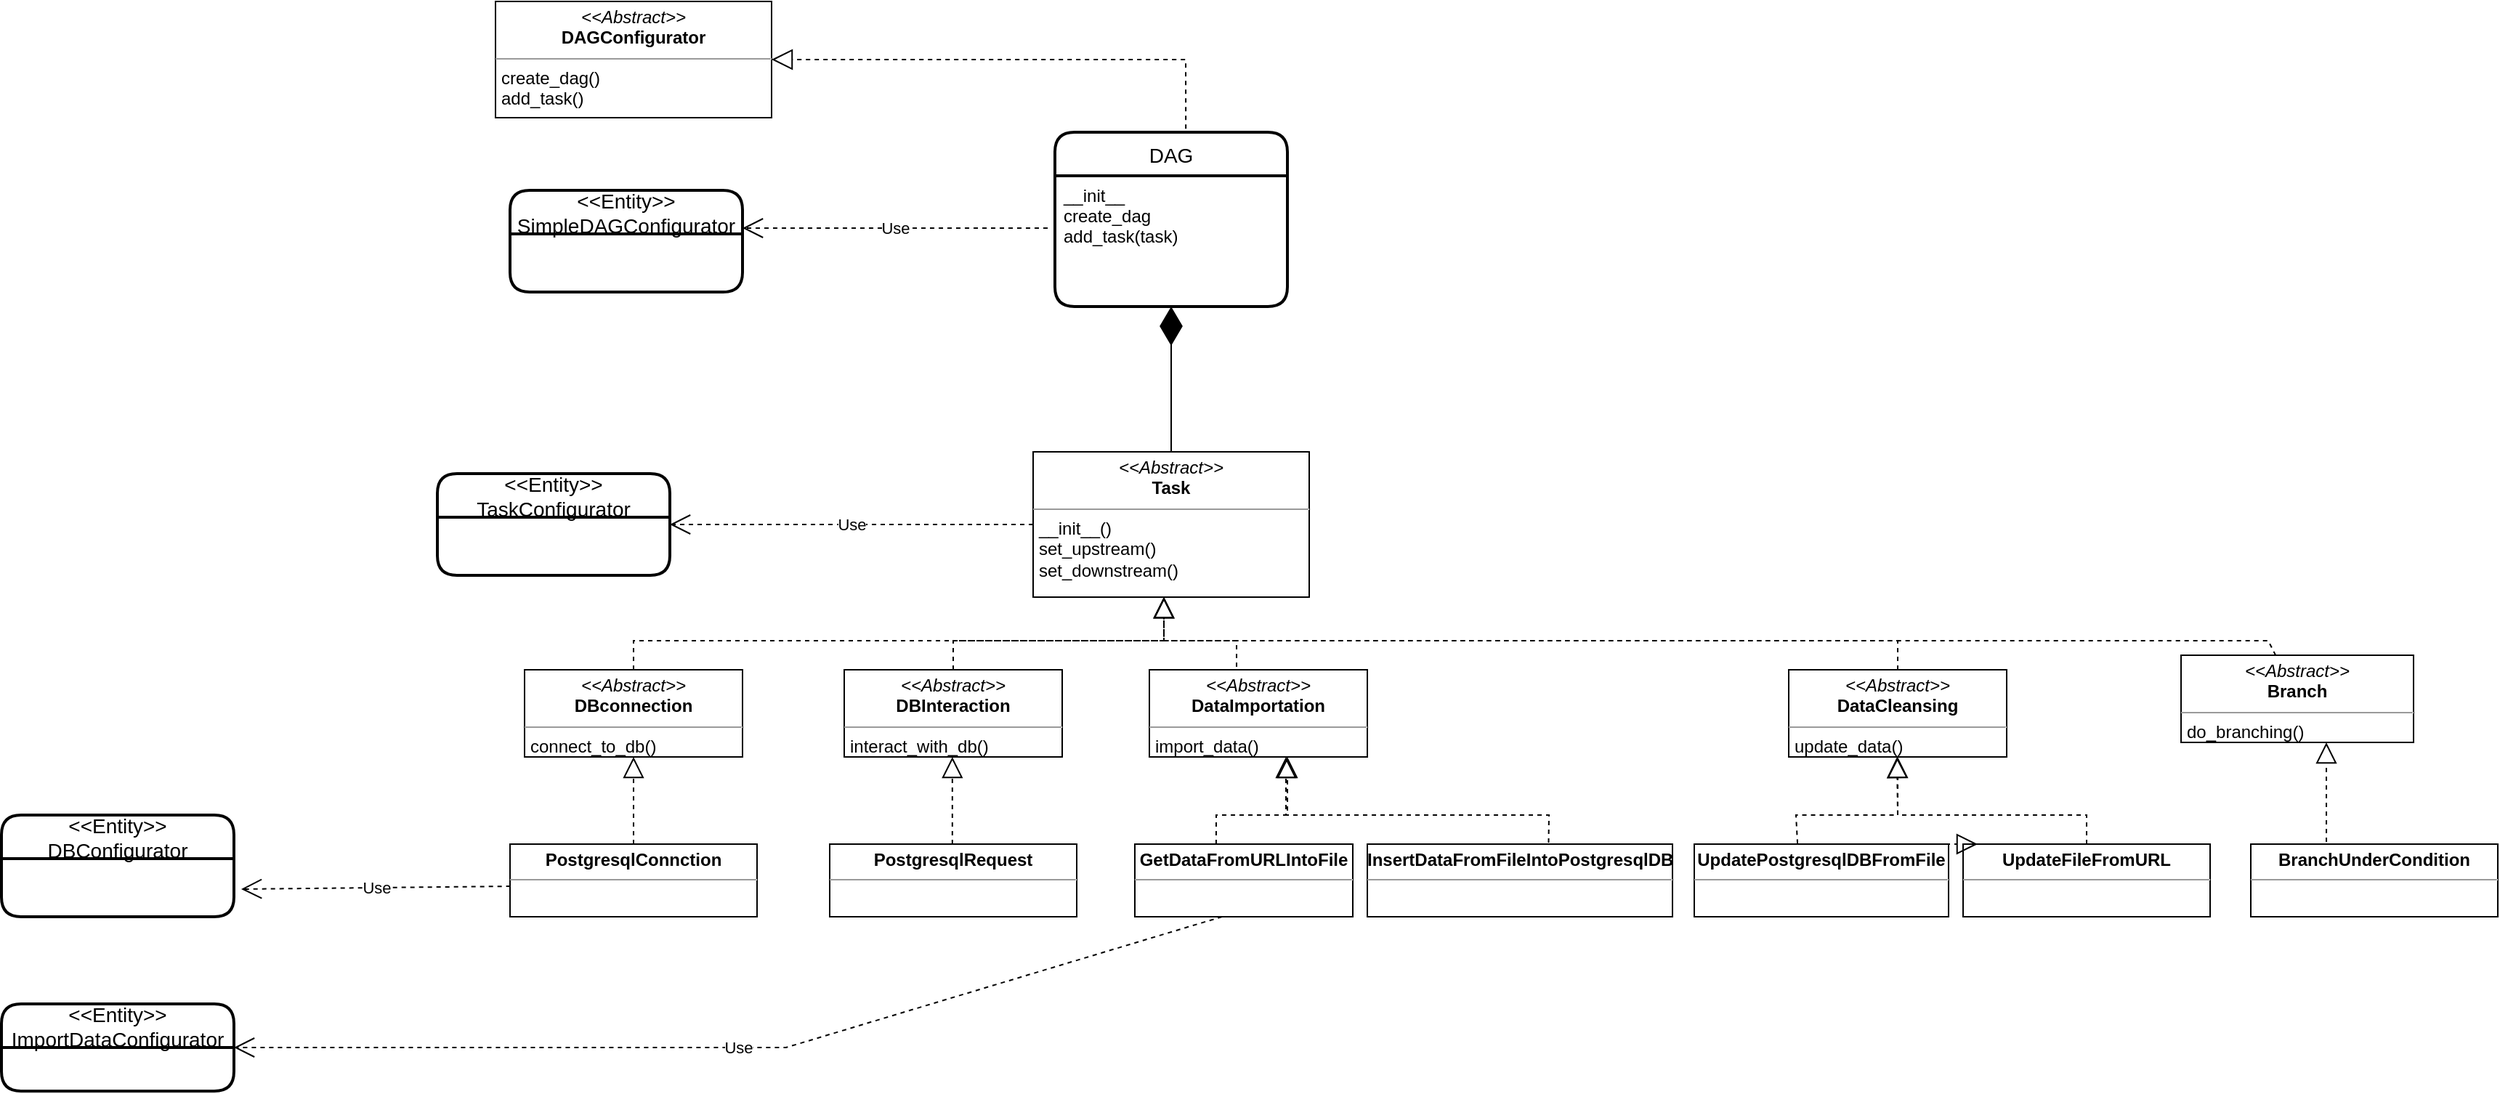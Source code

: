 <mxfile version="20.8.23" type="github">
  <diagram name="Page-1" id="KdZHtrWoCW37XqJNuPZM">
    <mxGraphModel dx="4116" dy="4140" grid="1" gridSize="10" guides="1" tooltips="1" connect="1" arrows="1" fold="1" page="1" pageScale="1" pageWidth="2336" pageHeight="1654" math="0" shadow="0">
      <root>
        <mxCell id="0" />
        <mxCell id="1" parent="0" />
        <mxCell id="PkI1gQ4OXZkmpvxFJ7Tn-19" value="DAG" style="swimlane;childLayout=stackLayout;horizontal=1;startSize=30;horizontalStack=0;rounded=1;fontSize=14;fontStyle=0;strokeWidth=2;resizeParent=0;resizeLast=1;shadow=0;dashed=0;align=center;" parent="1" vertex="1">
          <mxGeometry x="175" y="-2000" width="160" height="120" as="geometry" />
        </mxCell>
        <mxCell id="PkI1gQ4OXZkmpvxFJ7Tn-20" value="__init__&#xa;create_dag&#xa;add_task(task)" style="align=left;strokeColor=none;fillColor=none;spacingLeft=4;fontSize=12;verticalAlign=top;resizable=0;rotatable=0;part=1;" parent="PkI1gQ4OXZkmpvxFJ7Tn-19" vertex="1">
          <mxGeometry y="30" width="160" height="90" as="geometry" />
        </mxCell>
        <mxCell id="PkI1gQ4OXZkmpvxFJ7Tn-45" value="&lt;p style=&quot;margin:0px;margin-top:4px;text-align:center;&quot;&gt;&lt;i&gt;&amp;lt;&amp;lt;&lt;/i&gt;&lt;i style=&quot;border-color: var(--border-color);&quot;&gt;Abstract&lt;/i&gt;&lt;i&gt;&amp;gt;&amp;gt;&lt;/i&gt;&lt;br&gt;&lt;b&gt;Task&lt;/b&gt;&lt;/p&gt;&lt;hr size=&quot;1&quot;&gt;&lt;p style=&quot;margin:0px;margin-left:4px;&quot;&gt;__init__(&lt;span style=&quot;background-color: initial;&quot;&gt;)&lt;/span&gt;&lt;/p&gt;&lt;p style=&quot;margin:0px;margin-left:4px;&quot;&gt;set_upstream()&lt;br style=&quot;border-color: var(--border-color); padding: 0px; margin: 0px;&quot;&gt;set_downstream()&lt;br&gt;&lt;/p&gt;" style="verticalAlign=top;align=left;overflow=fill;fontSize=12;fontFamily=Helvetica;html=1;" parent="1" vertex="1">
          <mxGeometry x="160" y="-1780" width="190" height="100" as="geometry" />
        </mxCell>
        <mxCell id="PkI1gQ4OXZkmpvxFJ7Tn-46" value="&lt;p style=&quot;margin:0px;margin-top:4px;text-align:center;&quot;&gt;&lt;i&gt;&amp;lt;&amp;lt;&lt;/i&gt;&lt;i style=&quot;border-color: var(--border-color);&quot;&gt;Abstract&lt;/i&gt;&lt;i&gt;&amp;gt;&amp;gt;&lt;/i&gt;&lt;br&gt;&lt;b&gt;DBconnection&lt;/b&gt;&lt;/p&gt;&lt;hr size=&quot;1&quot;&gt;&lt;p style=&quot;margin:0px;margin-left:4px;&quot;&gt;connect_to_db()&lt;/p&gt;" style="verticalAlign=top;align=left;overflow=fill;fontSize=12;fontFamily=Helvetica;html=1;" parent="1" vertex="1">
          <mxGeometry x="-190" y="-1630" width="150" height="60" as="geometry" />
        </mxCell>
        <mxCell id="PkI1gQ4OXZkmpvxFJ7Tn-47" value="&lt;p style=&quot;margin:0px;margin-top:4px;text-align:center;&quot;&gt;&lt;i&gt;&amp;lt;&amp;lt;&lt;/i&gt;&lt;i style=&quot;border-color: var(--border-color);&quot;&gt;Abstract&lt;/i&gt;&lt;i&gt;&amp;gt;&amp;gt;&lt;/i&gt;&lt;br&gt;&lt;b&gt;DataImportation&lt;/b&gt;&lt;/p&gt;&lt;hr size=&quot;1&quot;&gt;&lt;p style=&quot;margin:0px;margin-left:4px;&quot;&gt;&lt;/p&gt;&lt;p style=&quot;margin:0px;margin-left:4px;&quot;&gt;import_data()&lt;/p&gt;" style="verticalAlign=top;align=left;overflow=fill;fontSize=12;fontFamily=Helvetica;html=1;" parent="1" vertex="1">
          <mxGeometry x="240" y="-1630" width="150" height="60" as="geometry" />
        </mxCell>
        <mxCell id="PkI1gQ4OXZkmpvxFJ7Tn-48" value="&lt;p style=&quot;margin:0px;margin-top:4px;text-align:center;&quot;&gt;&lt;i&gt;&amp;lt;&amp;lt;&lt;/i&gt;&lt;i style=&quot;border-color: var(--border-color);&quot;&gt;Abstract&lt;/i&gt;&lt;i&gt;&amp;gt;&amp;gt;&lt;/i&gt;&lt;br&gt;&lt;b&gt;DataCleansing&lt;/b&gt;&lt;/p&gt;&lt;hr size=&quot;1&quot;&gt;&lt;p style=&quot;margin:0px;margin-left:4px;&quot;&gt;&lt;/p&gt;&lt;p style=&quot;margin:0px;margin-left:4px;&quot;&gt;update_data()&lt;/p&gt;" style="verticalAlign=top;align=left;overflow=fill;fontSize=12;fontFamily=Helvetica;html=1;" parent="1" vertex="1">
          <mxGeometry x="680" y="-1630" width="150" height="60" as="geometry" />
        </mxCell>
        <mxCell id="PkI1gQ4OXZkmpvxFJ7Tn-49" value="" style="endArrow=block;dashed=1;endFill=0;endSize=12;html=1;rounded=0;exitX=0.4;exitY=-0.033;exitDx=0;exitDy=0;exitPerimeter=0;" parent="1" source="PkI1gQ4OXZkmpvxFJ7Tn-47" edge="1">
          <mxGeometry width="160" relative="1" as="geometry">
            <mxPoint x="90" y="-1680" as="sourcePoint" />
            <mxPoint x="250" y="-1680" as="targetPoint" />
            <Array as="points">
              <mxPoint x="300" y="-1650" />
              <mxPoint x="250" y="-1650" />
            </Array>
          </mxGeometry>
        </mxCell>
        <mxCell id="PkI1gQ4OXZkmpvxFJ7Tn-50" value="" style="endArrow=block;dashed=1;endFill=0;endSize=12;html=1;rounded=0;exitX=0.5;exitY=0;exitDx=0;exitDy=0;" parent="1" source="PkI1gQ4OXZkmpvxFJ7Tn-46" edge="1">
          <mxGeometry width="160" relative="1" as="geometry">
            <mxPoint x="90" y="-1680" as="sourcePoint" />
            <mxPoint x="250" y="-1680" as="targetPoint" />
            <Array as="points">
              <mxPoint x="-115" y="-1650" />
              <mxPoint x="105" y="-1650" />
              <mxPoint x="170" y="-1650" />
              <mxPoint x="250" y="-1650" />
            </Array>
          </mxGeometry>
        </mxCell>
        <mxCell id="PkI1gQ4OXZkmpvxFJ7Tn-51" value="" style="endArrow=block;dashed=1;endFill=0;endSize=12;html=1;rounded=0;exitX=0.5;exitY=0;exitDx=0;exitDy=0;" parent="1" source="PkI1gQ4OXZkmpvxFJ7Tn-48" edge="1">
          <mxGeometry width="160" relative="1" as="geometry">
            <mxPoint x="90" y="-1680" as="sourcePoint" />
            <mxPoint x="250" y="-1680" as="targetPoint" />
            <Array as="points">
              <mxPoint x="755" y="-1650" />
              <mxPoint x="565" y="-1650" />
              <mxPoint x="435" y="-1650" />
              <mxPoint x="250" y="-1650" />
            </Array>
          </mxGeometry>
        </mxCell>
        <mxCell id="PkI1gQ4OXZkmpvxFJ7Tn-53" value="&lt;p style=&quot;margin:0px;margin-top:4px;text-align:center;&quot;&gt;&lt;b&gt;PostgresqlConnction&lt;/b&gt;&lt;/p&gt;&lt;hr size=&quot;1&quot;&gt;&lt;p style=&quot;margin:0px;margin-left:4px;&quot;&gt;&lt;/p&gt;&lt;p style=&quot;margin:0px;margin-left:4px;&quot;&gt;&lt;br&gt;&lt;/p&gt;" style="verticalAlign=top;align=left;overflow=fill;fontSize=12;fontFamily=Helvetica;html=1;" parent="1" vertex="1">
          <mxGeometry x="-200" y="-1510" width="170" height="50" as="geometry" />
        </mxCell>
        <mxCell id="PkI1gQ4OXZkmpvxFJ7Tn-54" value="" style="endArrow=block;dashed=1;endFill=0;endSize=12;html=1;rounded=0;entryX=0.5;entryY=1;entryDx=0;entryDy=0;exitX=0.5;exitY=0;exitDx=0;exitDy=0;" parent="1" source="PkI1gQ4OXZkmpvxFJ7Tn-53" target="PkI1gQ4OXZkmpvxFJ7Tn-46" edge="1">
          <mxGeometry width="160" relative="1" as="geometry">
            <mxPoint x="110" y="-1520" as="sourcePoint" />
            <mxPoint x="110" y="-1560" as="targetPoint" />
          </mxGeometry>
        </mxCell>
        <mxCell id="PkI1gQ4OXZkmpvxFJ7Tn-56" value="&lt;p style=&quot;margin:0px;margin-top:4px;text-align:center;&quot;&gt;&lt;b&gt;GetDataFromURLIntoFile&lt;/b&gt;&lt;/p&gt;&lt;hr size=&quot;1&quot;&gt;&lt;p style=&quot;margin:0px;margin-left:4px;&quot;&gt;&lt;/p&gt;&lt;p style=&quot;margin:0px;margin-left:4px;&quot;&gt;&lt;br&gt;&lt;/p&gt;" style="verticalAlign=top;align=left;overflow=fill;fontSize=12;fontFamily=Helvetica;html=1;" parent="1" vertex="1">
          <mxGeometry x="230" y="-1510" width="150" height="50" as="geometry" />
        </mxCell>
        <mxCell id="PkI1gQ4OXZkmpvxFJ7Tn-57" value="" style="endArrow=block;dashed=1;endFill=0;endSize=12;html=1;rounded=0;exitX=0.373;exitY=0;exitDx=0;exitDy=0;exitPerimeter=0;" parent="1" source="PkI1gQ4OXZkmpvxFJ7Tn-56" edge="1">
          <mxGeometry width="160" relative="1" as="geometry">
            <mxPoint x="335" y="-1510" as="sourcePoint" />
            <mxPoint x="335" y="-1570" as="targetPoint" />
            <Array as="points">
              <mxPoint x="286" y="-1530" />
              <mxPoint x="335" y="-1530" />
            </Array>
          </mxGeometry>
        </mxCell>
        <mxCell id="PkI1gQ4OXZkmpvxFJ7Tn-59" value="&lt;p style=&quot;margin:0px;margin-top:4px;text-align:center;&quot;&gt;&lt;b&gt;InsertDataFromFileIntoPostgresqlDB&lt;/b&gt;&lt;/p&gt;&lt;hr size=&quot;1&quot;&gt;&lt;p style=&quot;margin:0px;margin-left:4px;&quot;&gt;&lt;/p&gt;&lt;p style=&quot;margin:0px;margin-left:4px;&quot;&gt;&lt;br&gt;&lt;/p&gt;" style="verticalAlign=top;align=left;overflow=fill;fontSize=12;fontFamily=Helvetica;html=1;" parent="1" vertex="1">
          <mxGeometry x="390" y="-1510" width="210" height="50" as="geometry" />
        </mxCell>
        <mxCell id="PkI1gQ4OXZkmpvxFJ7Tn-61" value="" style="endArrow=block;dashed=1;endFill=0;endSize=12;html=1;rounded=0;exitX=0.594;exitY=-0.02;exitDx=0;exitDy=0;exitPerimeter=0;" parent="1" source="PkI1gQ4OXZkmpvxFJ7Tn-59" edge="1">
          <mxGeometry width="160" relative="1" as="geometry">
            <mxPoint x="345" y="-1500" as="sourcePoint" />
            <mxPoint x="334" y="-1570" as="targetPoint" />
            <Array as="points">
              <mxPoint x="515" y="-1530" />
              <mxPoint x="334" y="-1530" />
            </Array>
          </mxGeometry>
        </mxCell>
        <mxCell id="PkI1gQ4OXZkmpvxFJ7Tn-62" value="" style="endArrow=block;dashed=1;endFill=0;endSize=12;html=1;rounded=0;entryX=0.5;entryY=1;entryDx=0;entryDy=0;exitX=0.406;exitY=-0.006;exitDx=0;exitDy=0;exitPerimeter=0;" parent="1" source="PkI1gQ4OXZkmpvxFJ7Tn-63" edge="1">
          <mxGeometry width="160" relative="1" as="geometry">
            <mxPoint x="690" y="-1510" as="sourcePoint" />
            <mxPoint x="754.5" y="-1570" as="targetPoint" />
            <Array as="points">
              <mxPoint x="685" y="-1530" />
              <mxPoint x="755" y="-1530" />
            </Array>
          </mxGeometry>
        </mxCell>
        <mxCell id="PkI1gQ4OXZkmpvxFJ7Tn-63" value="&lt;p style=&quot;margin:0px;margin-top:4px;text-align:center;&quot;&gt;&lt;b&gt;UpdatePostgresqlDBFromFile&lt;/b&gt;&lt;/p&gt;&lt;hr size=&quot;1&quot;&gt;&lt;p style=&quot;margin:0px;margin-left:4px;&quot;&gt;&lt;/p&gt;&lt;p style=&quot;margin:0px;margin-left:4px;&quot;&gt;&lt;br&gt;&lt;/p&gt;" style="verticalAlign=top;align=left;overflow=fill;fontSize=12;fontFamily=Helvetica;html=1;" parent="1" vertex="1">
          <mxGeometry x="615" y="-1510" width="175" height="50" as="geometry" />
        </mxCell>
        <mxCell id="PkI1gQ4OXZkmpvxFJ7Tn-64" value="&lt;p style=&quot;margin:0px;margin-top:4px;text-align:center;&quot;&gt;&lt;b&gt;UpdateFileFromURL&lt;/b&gt;&lt;/p&gt;&lt;hr size=&quot;1&quot;&gt;&lt;p style=&quot;margin:0px;margin-left:4px;&quot;&gt;&lt;/p&gt;&lt;p style=&quot;margin:0px;margin-left:4px;&quot;&gt;&lt;br&gt;&lt;/p&gt;" style="verticalAlign=top;align=left;overflow=fill;fontSize=12;fontFamily=Helvetica;html=1;" parent="1" vertex="1">
          <mxGeometry x="800" y="-1510" width="170" height="50" as="geometry" />
        </mxCell>
        <mxCell id="PkI1gQ4OXZkmpvxFJ7Tn-66" value="" style="endArrow=block;dashed=1;endFill=0;endSize=12;html=1;rounded=0;exitX=0.5;exitY=0;exitDx=0;exitDy=0;entryX=0.5;entryY=1;entryDx=0;entryDy=0;" parent="1" source="PkI1gQ4OXZkmpvxFJ7Tn-64" target="PkI1gQ4OXZkmpvxFJ7Tn-48" edge="1">
          <mxGeometry width="160" relative="1" as="geometry">
            <mxPoint x="600" y="-1570" as="sourcePoint" />
            <mxPoint x="760" y="-1560" as="targetPoint" />
            <Array as="points">
              <mxPoint x="885" y="-1530" />
              <mxPoint x="755" y="-1530" />
            </Array>
          </mxGeometry>
        </mxCell>
        <mxCell id="PkI1gQ4OXZkmpvxFJ7Tn-68" value="&lt;p style=&quot;margin:0px;margin-top:4px;text-align:center;&quot;&gt;&lt;i&gt;&amp;lt;&amp;lt;&lt;/i&gt;&lt;i style=&quot;border-color: var(--border-color);&quot;&gt;Abstract&lt;/i&gt;&lt;i&gt;&amp;gt;&amp;gt;&lt;/i&gt;&lt;br&gt;&lt;b&gt;DBInteraction&lt;/b&gt;&lt;/p&gt;&lt;hr size=&quot;1&quot;&gt;&lt;p style=&quot;margin:0px;margin-left:4px;&quot;&gt;interact_with_db()&lt;/p&gt;" style="verticalAlign=top;align=left;overflow=fill;fontSize=12;fontFamily=Helvetica;html=1;" parent="1" vertex="1">
          <mxGeometry x="30" y="-1630" width="150" height="60" as="geometry" />
        </mxCell>
        <mxCell id="PkI1gQ4OXZkmpvxFJ7Tn-69" value="&lt;p style=&quot;margin:0px;margin-top:4px;text-align:center;&quot;&gt;&lt;b&gt;PostgresqlRequest&lt;/b&gt;&lt;/p&gt;&lt;hr size=&quot;1&quot;&gt;&lt;p style=&quot;margin:0px;margin-left:4px;&quot;&gt;&lt;/p&gt;&lt;p style=&quot;margin:0px;margin-left:4px;&quot;&gt;&lt;br&gt;&lt;/p&gt;" style="verticalAlign=top;align=left;overflow=fill;fontSize=12;fontFamily=Helvetica;html=1;" parent="1" vertex="1">
          <mxGeometry x="20" y="-1510" width="170" height="50" as="geometry" />
        </mxCell>
        <mxCell id="PkI1gQ4OXZkmpvxFJ7Tn-70" value="" style="endArrow=block;dashed=1;endFill=0;endSize=12;html=1;rounded=0;entryX=0.5;entryY=1;entryDx=0;entryDy=0;exitX=0.5;exitY=0;exitDx=0;exitDy=0;" parent="1" edge="1">
          <mxGeometry width="160" relative="1" as="geometry">
            <mxPoint x="104.41" y="-1510" as="sourcePoint" />
            <mxPoint x="104.41" y="-1570" as="targetPoint" />
          </mxGeometry>
        </mxCell>
        <mxCell id="PkI1gQ4OXZkmpvxFJ7Tn-71" value="" style="endArrow=block;dashed=1;endFill=0;endSize=12;html=1;rounded=0;exitX=0.5;exitY=0;exitDx=0;exitDy=0;" parent="1" source="PkI1gQ4OXZkmpvxFJ7Tn-68" edge="1">
          <mxGeometry width="160" relative="1" as="geometry">
            <mxPoint x="90" y="-1680" as="sourcePoint" />
            <mxPoint x="250" y="-1680" as="targetPoint" />
            <Array as="points">
              <mxPoint x="105" y="-1650" />
              <mxPoint x="250" y="-1650" />
            </Array>
          </mxGeometry>
        </mxCell>
        <mxCell id="PkI1gQ4OXZkmpvxFJ7Tn-84" value="&lt;p style=&quot;margin:0px;margin-top:4px;text-align:center;&quot;&gt;&lt;i&gt;&amp;lt;&amp;lt;&lt;/i&gt;&lt;i style=&quot;border-color: var(--border-color);&quot;&gt;Abstract&lt;/i&gt;&lt;i&gt;&amp;gt;&amp;gt;&lt;/i&gt;&lt;br&gt;&lt;b&gt;Branch&lt;/b&gt;&lt;/p&gt;&lt;hr size=&quot;1&quot;&gt;&lt;p style=&quot;margin:0px;margin-left:4px;&quot;&gt;&lt;/p&gt;&lt;p style=&quot;margin:0px;margin-left:4px;&quot;&gt;do_branching()&lt;/p&gt;" style="verticalAlign=top;align=left;overflow=fill;fontSize=12;fontFamily=Helvetica;html=1;" parent="1" vertex="1">
          <mxGeometry x="950" y="-1640" width="160" height="60" as="geometry" />
        </mxCell>
        <mxCell id="PkI1gQ4OXZkmpvxFJ7Tn-85" value="&lt;p style=&quot;margin:0px;margin-top:4px;text-align:center;&quot;&gt;&lt;b&gt;BranchUnderCondition&lt;/b&gt;&lt;/p&gt;&lt;hr size=&quot;1&quot;&gt;&lt;p style=&quot;margin:0px;margin-left:4px;&quot;&gt;&lt;/p&gt;&lt;p style=&quot;margin:0px;margin-left:4px;&quot;&gt;&lt;br&gt;&lt;/p&gt;" style="verticalAlign=top;align=left;overflow=fill;fontSize=12;fontFamily=Helvetica;html=1;" parent="1" vertex="1">
          <mxGeometry x="998" y="-1510" width="170" height="50" as="geometry" />
        </mxCell>
        <mxCell id="PkI1gQ4OXZkmpvxFJ7Tn-86" value="" style="endArrow=block;dashed=1;endFill=0;endSize=12;html=1;rounded=0;exitX=0.306;exitY=-0.029;exitDx=0;exitDy=0;exitPerimeter=0;" parent="1" source="PkI1gQ4OXZkmpvxFJ7Tn-85" edge="1">
          <mxGeometry width="160" relative="1" as="geometry">
            <mxPoint x="840" y="-1570" as="sourcePoint" />
            <mxPoint x="1050" y="-1580" as="targetPoint" />
          </mxGeometry>
        </mxCell>
        <mxCell id="PkI1gQ4OXZkmpvxFJ7Tn-87" value="" style="endArrow=block;dashed=1;endFill=0;endSize=12;html=1;rounded=0;exitX=0.407;exitY=0.002;exitDx=0;exitDy=0;exitPerimeter=0;" parent="1" source="PkI1gQ4OXZkmpvxFJ7Tn-84" edge="1">
          <mxGeometry width="160" relative="1" as="geometry">
            <mxPoint x="940" y="-1690" as="sourcePoint" />
            <mxPoint x="250" y="-1680" as="targetPoint" />
            <Array as="points">
              <mxPoint x="1010" y="-1650" />
              <mxPoint x="250" y="-1650" />
            </Array>
          </mxGeometry>
        </mxCell>
        <mxCell id="PkI1gQ4OXZkmpvxFJ7Tn-90" value="" style="endArrow=block;dashed=1;endFill=0;endSize=12;html=1;rounded=0;" parent="1" edge="1">
          <mxGeometry width="160" relative="1" as="geometry">
            <mxPoint x="650" y="-1510" as="sourcePoint" />
            <mxPoint x="810" y="-1510" as="targetPoint" />
          </mxGeometry>
        </mxCell>
        <mxCell id="PkI1gQ4OXZkmpvxFJ7Tn-93" value="" style="endArrow=diamondThin;endFill=1;endSize=24;html=1;rounded=0;exitX=0.5;exitY=0;exitDx=0;exitDy=0;entryX=0.5;entryY=1;entryDx=0;entryDy=0;" parent="1" source="PkI1gQ4OXZkmpvxFJ7Tn-45" target="PkI1gQ4OXZkmpvxFJ7Tn-20" edge="1">
          <mxGeometry width="160" relative="1" as="geometry">
            <mxPoint x="250" y="-1910" as="sourcePoint" />
            <mxPoint x="410" y="-1910" as="targetPoint" />
          </mxGeometry>
        </mxCell>
        <mxCell id="9KBdcmIZllk7k-SYJM85-14" value="&lt;p style=&quot;margin:0px;margin-top:4px;text-align:center;&quot;&gt;&lt;i&gt;&amp;lt;&amp;lt;Abstract&amp;gt;&amp;gt;&lt;/i&gt;&lt;br&gt;&lt;b&gt;DAGConfigurator&lt;/b&gt;&lt;/p&gt;&lt;hr size=&quot;1&quot;&gt;&lt;p style=&quot;margin:0px;margin-left:4px;&quot;&gt;&lt;/p&gt;&lt;p style=&quot;margin:0px;margin-left:4px;&quot;&gt;create_dag()&lt;br&gt;&lt;/p&gt;&lt;p style=&quot;margin:0px;margin-left:4px;&quot;&gt;add_task()&lt;/p&gt;" style="verticalAlign=top;align=left;overflow=fill;fontSize=12;fontFamily=Helvetica;html=1;" parent="1" vertex="1">
          <mxGeometry x="-210" y="-2090" width="190" height="80" as="geometry" />
        </mxCell>
        <mxCell id="9KBdcmIZllk7k-SYJM85-20" value="Use" style="endArrow=open;endSize=12;dashed=1;html=1;rounded=0;" parent="1" edge="1">
          <mxGeometry width="160" relative="1" as="geometry">
            <mxPoint x="170" y="-1934" as="sourcePoint" />
            <mxPoint x="-40" y="-1934" as="targetPoint" />
          </mxGeometry>
        </mxCell>
        <mxCell id="9KBdcmIZllk7k-SYJM85-22" value="" style="endArrow=block;dashed=1;endFill=0;endSize=12;html=1;rounded=0;entryX=1;entryY=0.5;entryDx=0;entryDy=0;exitX=0.563;exitY=-0.02;exitDx=0;exitDy=0;exitPerimeter=0;" parent="1" source="PkI1gQ4OXZkmpvxFJ7Tn-19" target="9KBdcmIZllk7k-SYJM85-14" edge="1">
          <mxGeometry width="160" relative="1" as="geometry">
            <mxPoint x="50" y="-2070" as="sourcePoint" />
            <mxPoint x="210" y="-2070" as="targetPoint" />
            <Array as="points">
              <mxPoint x="265" y="-2050" />
            </Array>
          </mxGeometry>
        </mxCell>
        <mxCell id="9KBdcmIZllk7k-SYJM85-23" value="Use" style="endArrow=open;endSize=12;dashed=1;html=1;rounded=0;exitX=0.002;exitY=0.58;exitDx=0;exitDy=0;entryX=1;entryY=0.5;entryDx=0;entryDy=0;exitPerimeter=0;" parent="1" source="PkI1gQ4OXZkmpvxFJ7Tn-53" edge="1">
          <mxGeometry width="160" relative="1" as="geometry">
            <mxPoint x="-370" y="-1450" as="sourcePoint" />
            <mxPoint x="-385" y="-1479" as="targetPoint" />
          </mxGeometry>
        </mxCell>
        <mxCell id="9KBdcmIZllk7k-SYJM85-24" value="&lt;&lt;Entity&gt;&gt;&#xa;DBConfigurator" style="swimlane;childLayout=stackLayout;horizontal=1;startSize=30;horizontalStack=0;rounded=1;fontSize=14;fontStyle=0;strokeWidth=2;resizeParent=0;resizeLast=1;shadow=0;dashed=0;align=center;" parent="1" vertex="1">
          <mxGeometry x="-550" y="-1530" width="160" height="70" as="geometry" />
        </mxCell>
        <mxCell id="9KBdcmIZllk7k-SYJM85-27" value="&lt;&lt;Entity&gt;&gt;&#xa;SimpleDAGConfigurator" style="swimlane;childLayout=stackLayout;horizontal=1;startSize=30;horizontalStack=0;rounded=1;fontSize=14;fontStyle=0;strokeWidth=2;resizeParent=0;resizeLast=1;shadow=0;dashed=0;align=center;" parent="1" vertex="1">
          <mxGeometry x="-200" y="-1960" width="160" height="70" as="geometry" />
        </mxCell>
        <mxCell id="9KBdcmIZllk7k-SYJM85-28" value="&lt;&lt;Entity&gt;&gt;&#xa;ImportDataConfigurator" style="swimlane;childLayout=stackLayout;horizontal=1;startSize=30;horizontalStack=0;rounded=1;fontSize=14;fontStyle=0;strokeWidth=2;resizeParent=0;resizeLast=1;shadow=0;dashed=0;align=center;" parent="1" vertex="1">
          <mxGeometry x="-550" y="-1400" width="160" height="60" as="geometry" />
        </mxCell>
        <mxCell id="9KBdcmIZllk7k-SYJM85-30" value="Use" style="endArrow=open;endSize=12;dashed=1;html=1;rounded=0;exitX=0.002;exitY=0.58;exitDx=0;exitDy=0;entryX=1;entryY=0.5;entryDx=0;entryDy=0;exitPerimeter=0;" parent="1" target="9KBdcmIZllk7k-SYJM85-28" edge="1">
          <mxGeometry width="160" relative="1" as="geometry">
            <mxPoint x="290" y="-1460" as="sourcePoint" />
            <mxPoint x="105" y="-1458" as="targetPoint" />
            <Array as="points">
              <mxPoint x="-10" y="-1370" />
            </Array>
          </mxGeometry>
        </mxCell>
        <mxCell id="9KBdcmIZllk7k-SYJM85-31" value="&lt;&lt;Entity&gt;&gt;&#xa;TaskConfigurator" style="swimlane;childLayout=stackLayout;horizontal=1;startSize=30;horizontalStack=0;rounded=1;fontSize=14;fontStyle=0;strokeWidth=2;resizeParent=0;resizeLast=1;shadow=0;dashed=0;align=center;" parent="1" vertex="1">
          <mxGeometry x="-250" y="-1765" width="160" height="70" as="geometry" />
        </mxCell>
        <mxCell id="9KBdcmIZllk7k-SYJM85-34" value="Use" style="endArrow=open;endSize=12;dashed=1;html=1;rounded=0;exitX=0;exitY=0.5;exitDx=0;exitDy=0;entryX=1;entryY=0.5;entryDx=0;entryDy=0;" parent="1" source="PkI1gQ4OXZkmpvxFJ7Tn-45" target="9KBdcmIZllk7k-SYJM85-31" edge="1">
          <mxGeometry width="160" relative="1" as="geometry">
            <mxPoint x="-90" y="-1720" as="sourcePoint" />
            <mxPoint x="70" y="-1720" as="targetPoint" />
          </mxGeometry>
        </mxCell>
      </root>
    </mxGraphModel>
  </diagram>
</mxfile>
